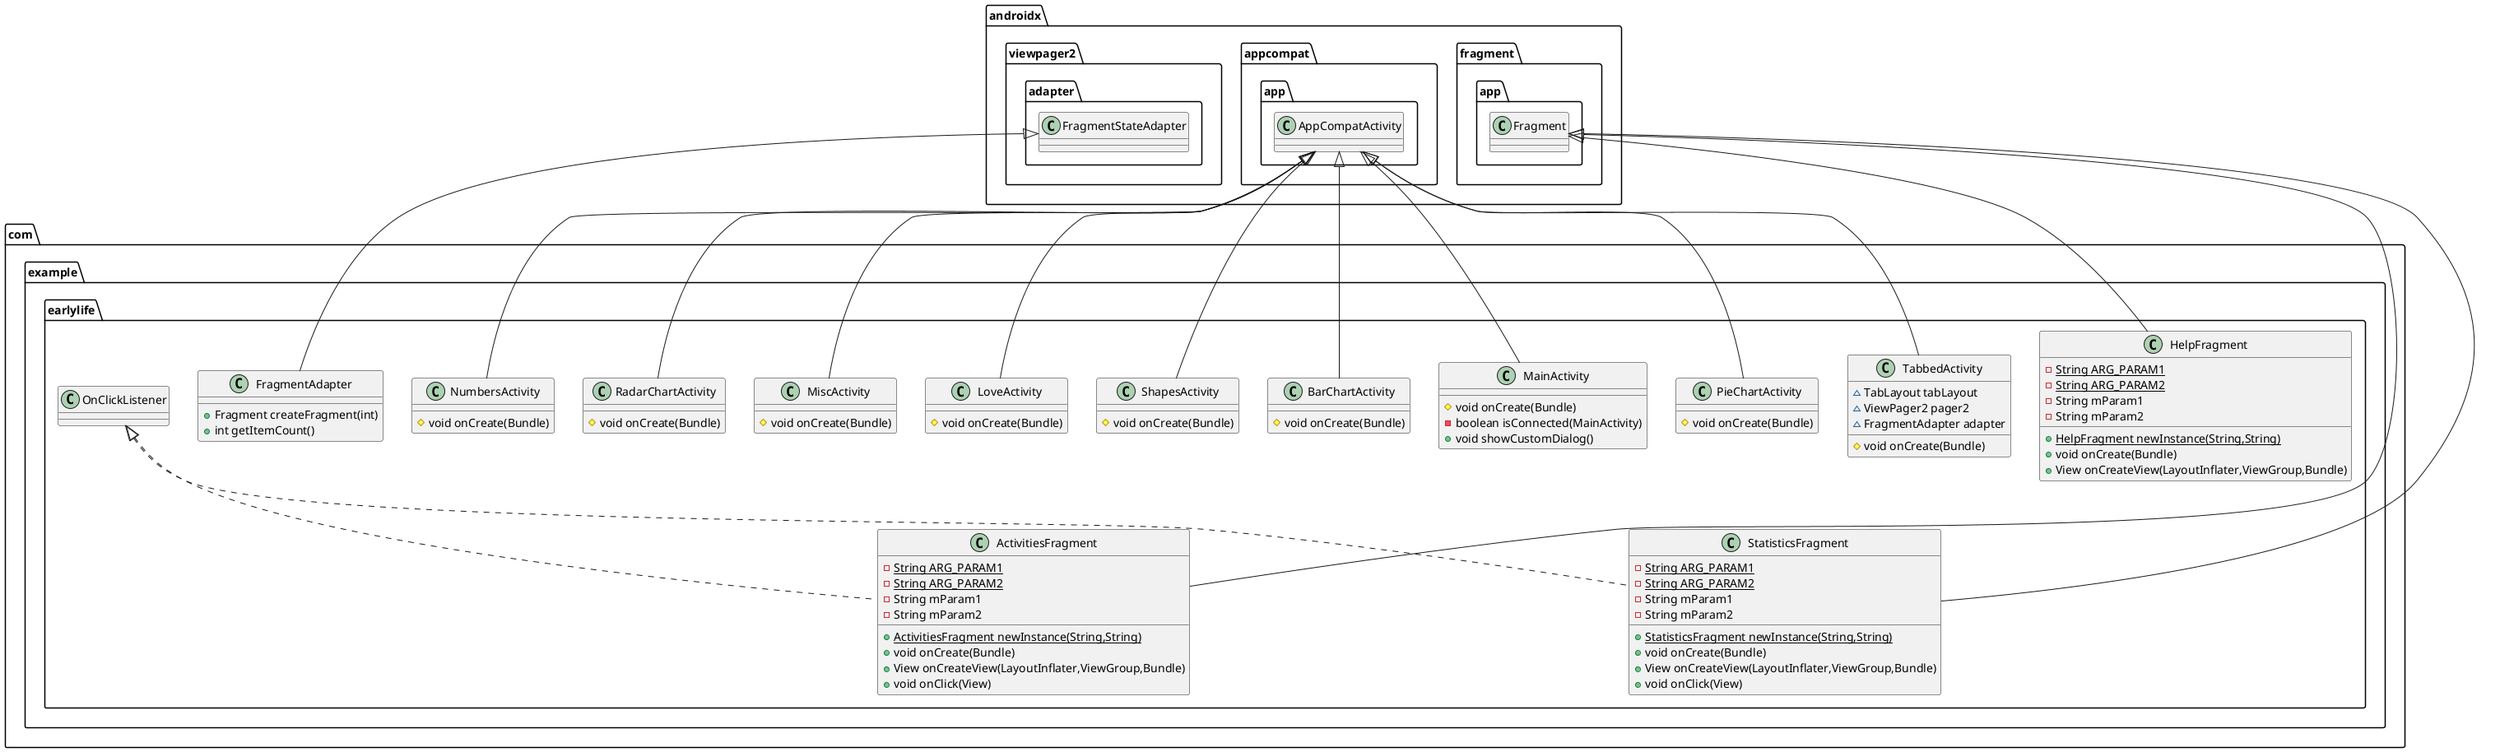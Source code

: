 @startuml
class com.example.earlylife.RadarChartActivity {
# void onCreate(Bundle)
}
class com.example.earlylife.ActivitiesFragment {
- {static} String ARG_PARAM1
- {static} String ARG_PARAM2
- String mParam1
- String mParam2
+ {static} ActivitiesFragment newInstance(String,String)
+ void onCreate(Bundle)
+ View onCreateView(LayoutInflater,ViewGroup,Bundle)
+ void onClick(View)
}
class com.example.earlylife.NumbersActivity {
# void onCreate(Bundle)
}
class com.example.earlylife.StatisticsFragment {
- {static} String ARG_PARAM1
- {static} String ARG_PARAM2
- String mParam1
- String mParam2
+ {static} StatisticsFragment newInstance(String,String)
+ void onCreate(Bundle)
+ View onCreateView(LayoutInflater,ViewGroup,Bundle)
+ void onClick(View)
}
class com.example.earlylife.TabbedActivity {
~ TabLayout tabLayout
~ ViewPager2 pager2
~ FragmentAdapter adapter
# void onCreate(Bundle)
}
class com.example.earlylife.PieChartActivity {
# void onCreate(Bundle)
}
class com.example.earlylife.MainActivity {
# void onCreate(Bundle)
- boolean isConnected(MainActivity)
+ void showCustomDialog()
}
class com.example.earlylife.BarChartActivity {
# void onCreate(Bundle)
}
class com.example.earlylife.HelpFragment {
- {static} String ARG_PARAM1
- {static} String ARG_PARAM2
- String mParam1
- String mParam2
+ {static} HelpFragment newInstance(String,String)
+ void onCreate(Bundle)
+ View onCreateView(LayoutInflater,ViewGroup,Bundle)
}
class com.example.earlylife.ShapesActivity {
# void onCreate(Bundle)
}
class com.example.earlylife.FragmentAdapter {
+ Fragment createFragment(int)
+ int getItemCount()
}
class com.example.earlylife.LoveActivity {
# void onCreate(Bundle)
}
class com.example.earlylife.MiscActivity {
# void onCreate(Bundle)
}


androidx.appcompat.app.AppCompatActivity <|-- com.example.earlylife.RadarChartActivity
com.example.earlylife.OnClickListener <|.. com.example.earlylife.ActivitiesFragment
androidx.fragment.app.Fragment <|-- com.example.earlylife.ActivitiesFragment
androidx.appcompat.app.AppCompatActivity <|-- com.example.earlylife.NumbersActivity
com.example.earlylife.OnClickListener <|.. com.example.earlylife.StatisticsFragment
androidx.fragment.app.Fragment <|-- com.example.earlylife.StatisticsFragment
androidx.appcompat.app.AppCompatActivity <|-- com.example.earlylife.TabbedActivity
androidx.appcompat.app.AppCompatActivity <|-- com.example.earlylife.PieChartActivity
androidx.appcompat.app.AppCompatActivity <|-- com.example.earlylife.MainActivity
androidx.appcompat.app.AppCompatActivity <|-- com.example.earlylife.BarChartActivity
androidx.fragment.app.Fragment <|-- com.example.earlylife.HelpFragment
androidx.appcompat.app.AppCompatActivity <|-- com.example.earlylife.ShapesActivity
androidx.viewpager2.adapter.FragmentStateAdapter <|-- com.example.earlylife.FragmentAdapter
androidx.appcompat.app.AppCompatActivity <|-- com.example.earlylife.LoveActivity
androidx.appcompat.app.AppCompatActivity <|-- com.example.earlylife.MiscActivity
@enduml
